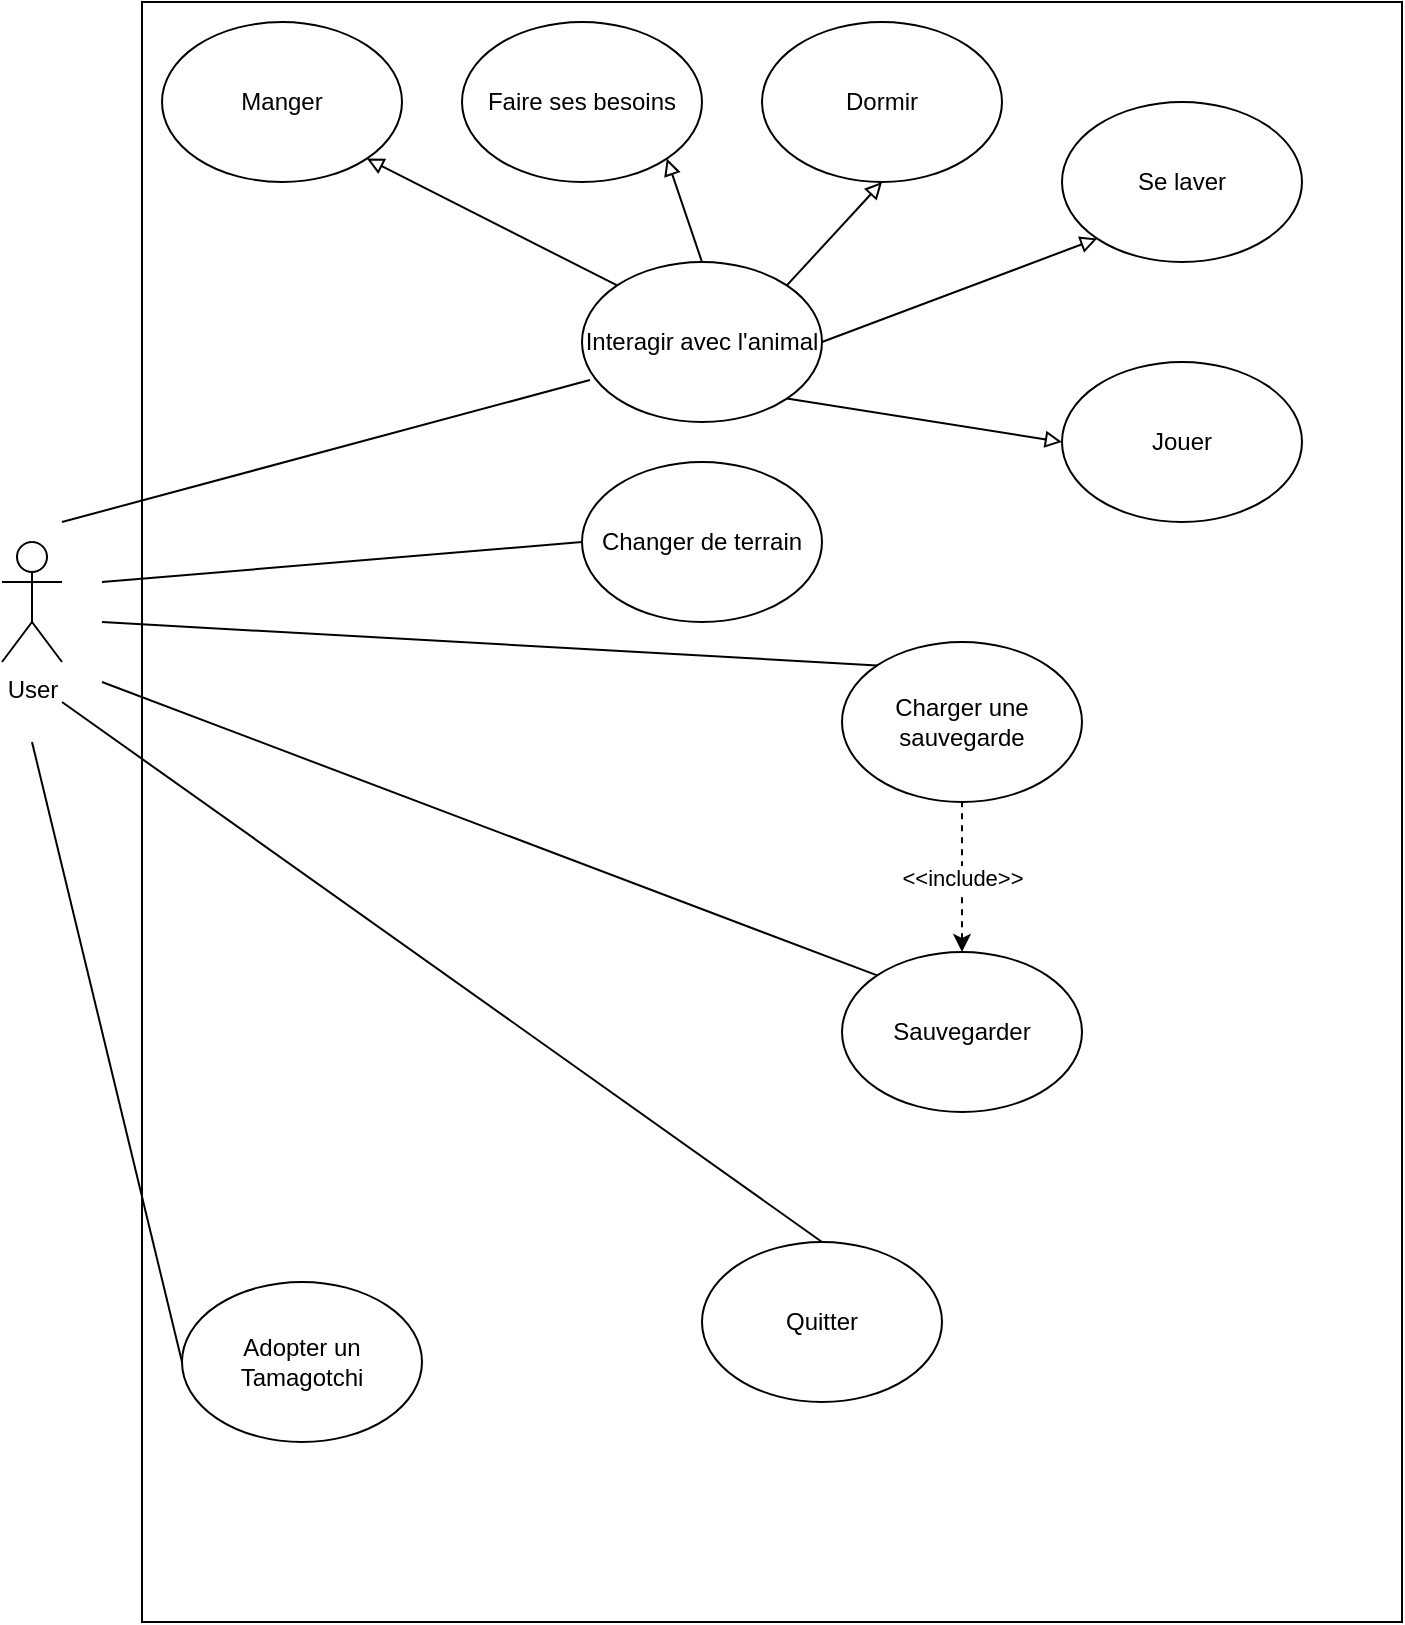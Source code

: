 <mxfile version="15.2.7" type="device"><diagram id="4RWAtIo6eF2H6As8dkNw" name="Page-1"><mxGraphModel dx="1191" dy="777" grid="1" gridSize="10" guides="1" tooltips="1" connect="1" arrows="1" fold="1" page="1" pageScale="1" pageWidth="827" pageHeight="1169" math="0" shadow="0"><root><mxCell id="0"/><mxCell id="1" parent="0"/><mxCell id="j9mvbgPEHr8XH7q1VRJ--3" value="" style="rounded=0;whiteSpace=wrap;html=1;" vertex="1" parent="1"><mxGeometry x="120" y="70" width="630" height="810" as="geometry"/></mxCell><mxCell id="j9mvbgPEHr8XH7q1VRJ--2" value="User" style="shape=umlActor;verticalLabelPosition=bottom;verticalAlign=top;html=1;outlineConnect=0;" vertex="1" parent="1"><mxGeometry x="50" y="340" width="30" height="60" as="geometry"/></mxCell><mxCell id="j9mvbgPEHr8XH7q1VRJ--7" value="Changer de terrain" style="ellipse;whiteSpace=wrap;html=1;" vertex="1" parent="1"><mxGeometry x="340" y="300" width="120" height="80" as="geometry"/></mxCell><mxCell id="j9mvbgPEHr8XH7q1VRJ--8" value="Interagir avec l'animal" style="ellipse;whiteSpace=wrap;html=1;" vertex="1" parent="1"><mxGeometry x="340" y="200" width="120" height="80" as="geometry"/></mxCell><mxCell id="j9mvbgPEHr8XH7q1VRJ--9" value="Jouer" style="ellipse;whiteSpace=wrap;html=1;" vertex="1" parent="1"><mxGeometry x="580" y="250" width="120" height="80" as="geometry"/></mxCell><mxCell id="j9mvbgPEHr8XH7q1VRJ--10" value="Manger" style="ellipse;whiteSpace=wrap;html=1;" vertex="1" parent="1"><mxGeometry x="130" y="80" width="120" height="80" as="geometry"/></mxCell><mxCell id="j9mvbgPEHr8XH7q1VRJ--11" value="Dormir" style="ellipse;whiteSpace=wrap;html=1;" vertex="1" parent="1"><mxGeometry x="430" y="80" width="120" height="80" as="geometry"/></mxCell><mxCell id="j9mvbgPEHr8XH7q1VRJ--12" value="Se laver" style="ellipse;whiteSpace=wrap;html=1;" vertex="1" parent="1"><mxGeometry x="580" y="120" width="120" height="80" as="geometry"/></mxCell><mxCell id="j9mvbgPEHr8XH7q1VRJ--13" value="Faire ses besoins" style="ellipse;whiteSpace=wrap;html=1;" vertex="1" parent="1"><mxGeometry x="280" y="80" width="120" height="80" as="geometry"/></mxCell><mxCell id="j9mvbgPEHr8XH7q1VRJ--18" value="" style="endArrow=none;html=1;entryX=0.033;entryY=0.738;entryDx=0;entryDy=0;entryPerimeter=0;" edge="1" parent="1" target="j9mvbgPEHr8XH7q1VRJ--8"><mxGeometry width="50" height="50" relative="1" as="geometry"><mxPoint x="80" y="330" as="sourcePoint"/><mxPoint x="520" y="280" as="targetPoint"/></mxGeometry></mxCell><mxCell id="j9mvbgPEHr8XH7q1VRJ--19" value="" style="endArrow=none;html=1;entryX=0;entryY=0.5;entryDx=0;entryDy=0;" edge="1" parent="1" target="j9mvbgPEHr8XH7q1VRJ--7"><mxGeometry width="50" height="50" relative="1" as="geometry"><mxPoint x="100" y="360" as="sourcePoint"/><mxPoint x="520" y="280" as="targetPoint"/></mxGeometry></mxCell><mxCell id="j9mvbgPEHr8XH7q1VRJ--21" value="" style="endArrow=block;html=1;entryX=0;entryY=0.5;entryDx=0;entryDy=0;endFill=0;exitX=1;exitY=1;exitDx=0;exitDy=0;" edge="1" parent="1" source="j9mvbgPEHr8XH7q1VRJ--8" target="j9mvbgPEHr8XH7q1VRJ--9"><mxGeometry width="50" height="50" relative="1" as="geometry"><mxPoint x="470" y="330" as="sourcePoint"/><mxPoint x="520" y="280" as="targetPoint"/></mxGeometry></mxCell><mxCell id="j9mvbgPEHr8XH7q1VRJ--22" value="Sauvegarder" style="ellipse;whiteSpace=wrap;html=1;" vertex="1" parent="1"><mxGeometry x="470" y="545" width="120" height="80" as="geometry"/></mxCell><mxCell id="j9mvbgPEHr8XH7q1VRJ--23" value="Charger une sauvegarde" style="ellipse;whiteSpace=wrap;html=1;" vertex="1" parent="1"><mxGeometry x="470" y="390" width="120" height="80" as="geometry"/></mxCell><mxCell id="j9mvbgPEHr8XH7q1VRJ--24" value="Adopter un Tamagotchi" style="ellipse;whiteSpace=wrap;html=1;" vertex="1" parent="1"><mxGeometry x="140" y="710" width="120" height="80" as="geometry"/></mxCell><mxCell id="j9mvbgPEHr8XH7q1VRJ--25" value="Quitter" style="ellipse;whiteSpace=wrap;html=1;" vertex="1" parent="1"><mxGeometry x="400" y="690" width="120" height="80" as="geometry"/></mxCell><mxCell id="j9mvbgPEHr8XH7q1VRJ--26" value="" style="endArrow=block;html=1;exitX=0;exitY=0;exitDx=0;exitDy=0;entryX=1;entryY=1;entryDx=0;entryDy=0;endFill=0;" edge="1" parent="1" source="j9mvbgPEHr8XH7q1VRJ--8" target="j9mvbgPEHr8XH7q1VRJ--10"><mxGeometry width="50" height="50" relative="1" as="geometry"><mxPoint x="330" y="480" as="sourcePoint"/><mxPoint x="380" y="430" as="targetPoint"/></mxGeometry></mxCell><mxCell id="j9mvbgPEHr8XH7q1VRJ--27" value="" style="endArrow=block;html=1;exitX=0.5;exitY=0;exitDx=0;exitDy=0;entryX=1;entryY=1;entryDx=0;entryDy=0;endFill=0;" edge="1" parent="1" source="j9mvbgPEHr8XH7q1VRJ--8" target="j9mvbgPEHr8XH7q1VRJ--13"><mxGeometry width="50" height="50" relative="1" as="geometry"><mxPoint x="400" y="210" as="sourcePoint"/><mxPoint x="380" y="430" as="targetPoint"/></mxGeometry></mxCell><mxCell id="j9mvbgPEHr8XH7q1VRJ--28" value="" style="endArrow=block;html=1;exitX=1;exitY=0;exitDx=0;exitDy=0;entryX=0.5;entryY=1;entryDx=0;entryDy=0;endFill=0;" edge="1" parent="1" source="j9mvbgPEHr8XH7q1VRJ--8" target="j9mvbgPEHr8XH7q1VRJ--11"><mxGeometry width="50" height="50" relative="1" as="geometry"><mxPoint x="330" y="480" as="sourcePoint"/><mxPoint x="380" y="430" as="targetPoint"/></mxGeometry></mxCell><mxCell id="j9mvbgPEHr8XH7q1VRJ--29" value="" style="endArrow=block;html=1;exitX=1;exitY=0.5;exitDx=0;exitDy=0;entryX=0;entryY=1;entryDx=0;entryDy=0;endFill=0;" edge="1" parent="1" source="j9mvbgPEHr8XH7q1VRJ--8" target="j9mvbgPEHr8XH7q1VRJ--12"><mxGeometry width="50" height="50" relative="1" as="geometry"><mxPoint x="330" y="480" as="sourcePoint"/><mxPoint x="380" y="430" as="targetPoint"/></mxGeometry></mxCell><mxCell id="j9mvbgPEHr8XH7q1VRJ--30" value="" style="endArrow=none;html=1;entryX=0;entryY=0;entryDx=0;entryDy=0;" edge="1" parent="1" target="j9mvbgPEHr8XH7q1VRJ--23"><mxGeometry width="50" height="50" relative="1" as="geometry"><mxPoint x="100" y="380" as="sourcePoint"/><mxPoint x="380" y="430" as="targetPoint"/></mxGeometry></mxCell><mxCell id="j9mvbgPEHr8XH7q1VRJ--31" value="" style="endArrow=none;html=1;entryX=0;entryY=0;entryDx=0;entryDy=0;" edge="1" parent="1" target="j9mvbgPEHr8XH7q1VRJ--22"><mxGeometry width="50" height="50" relative="1" as="geometry"><mxPoint x="100" y="410" as="sourcePoint"/><mxPoint x="380" y="430" as="targetPoint"/></mxGeometry></mxCell><mxCell id="j9mvbgPEHr8XH7q1VRJ--32" value="&amp;lt;&amp;lt;include&amp;gt;&amp;gt;" style="endArrow=none;dashed=1;html=1;exitX=0.5;exitY=0;exitDx=0;exitDy=0;entryX=0.5;entryY=1;entryDx=0;entryDy=0;endFill=0;startArrow=classic;startFill=1;" edge="1" parent="1" source="j9mvbgPEHr8XH7q1VRJ--22" target="j9mvbgPEHr8XH7q1VRJ--23"><mxGeometry width="50" height="50" relative="1" as="geometry"><mxPoint x="330" y="480" as="sourcePoint"/><mxPoint x="380" y="430" as="targetPoint"/></mxGeometry></mxCell><mxCell id="j9mvbgPEHr8XH7q1VRJ--33" value="" style="endArrow=none;html=1;entryX=0.5;entryY=0;entryDx=0;entryDy=0;" edge="1" parent="1" target="j9mvbgPEHr8XH7q1VRJ--25"><mxGeometry width="50" height="50" relative="1" as="geometry"><mxPoint x="80" y="420" as="sourcePoint"/><mxPoint x="380" y="430" as="targetPoint"/></mxGeometry></mxCell><mxCell id="j9mvbgPEHr8XH7q1VRJ--34" value="" style="endArrow=none;html=1;exitX=0;exitY=0.5;exitDx=0;exitDy=0;" edge="1" parent="1" source="j9mvbgPEHr8XH7q1VRJ--24"><mxGeometry width="50" height="50" relative="1" as="geometry"><mxPoint x="150" y="680" as="sourcePoint"/><mxPoint x="65" y="440" as="targetPoint"/></mxGeometry></mxCell></root></mxGraphModel></diagram></mxfile>
